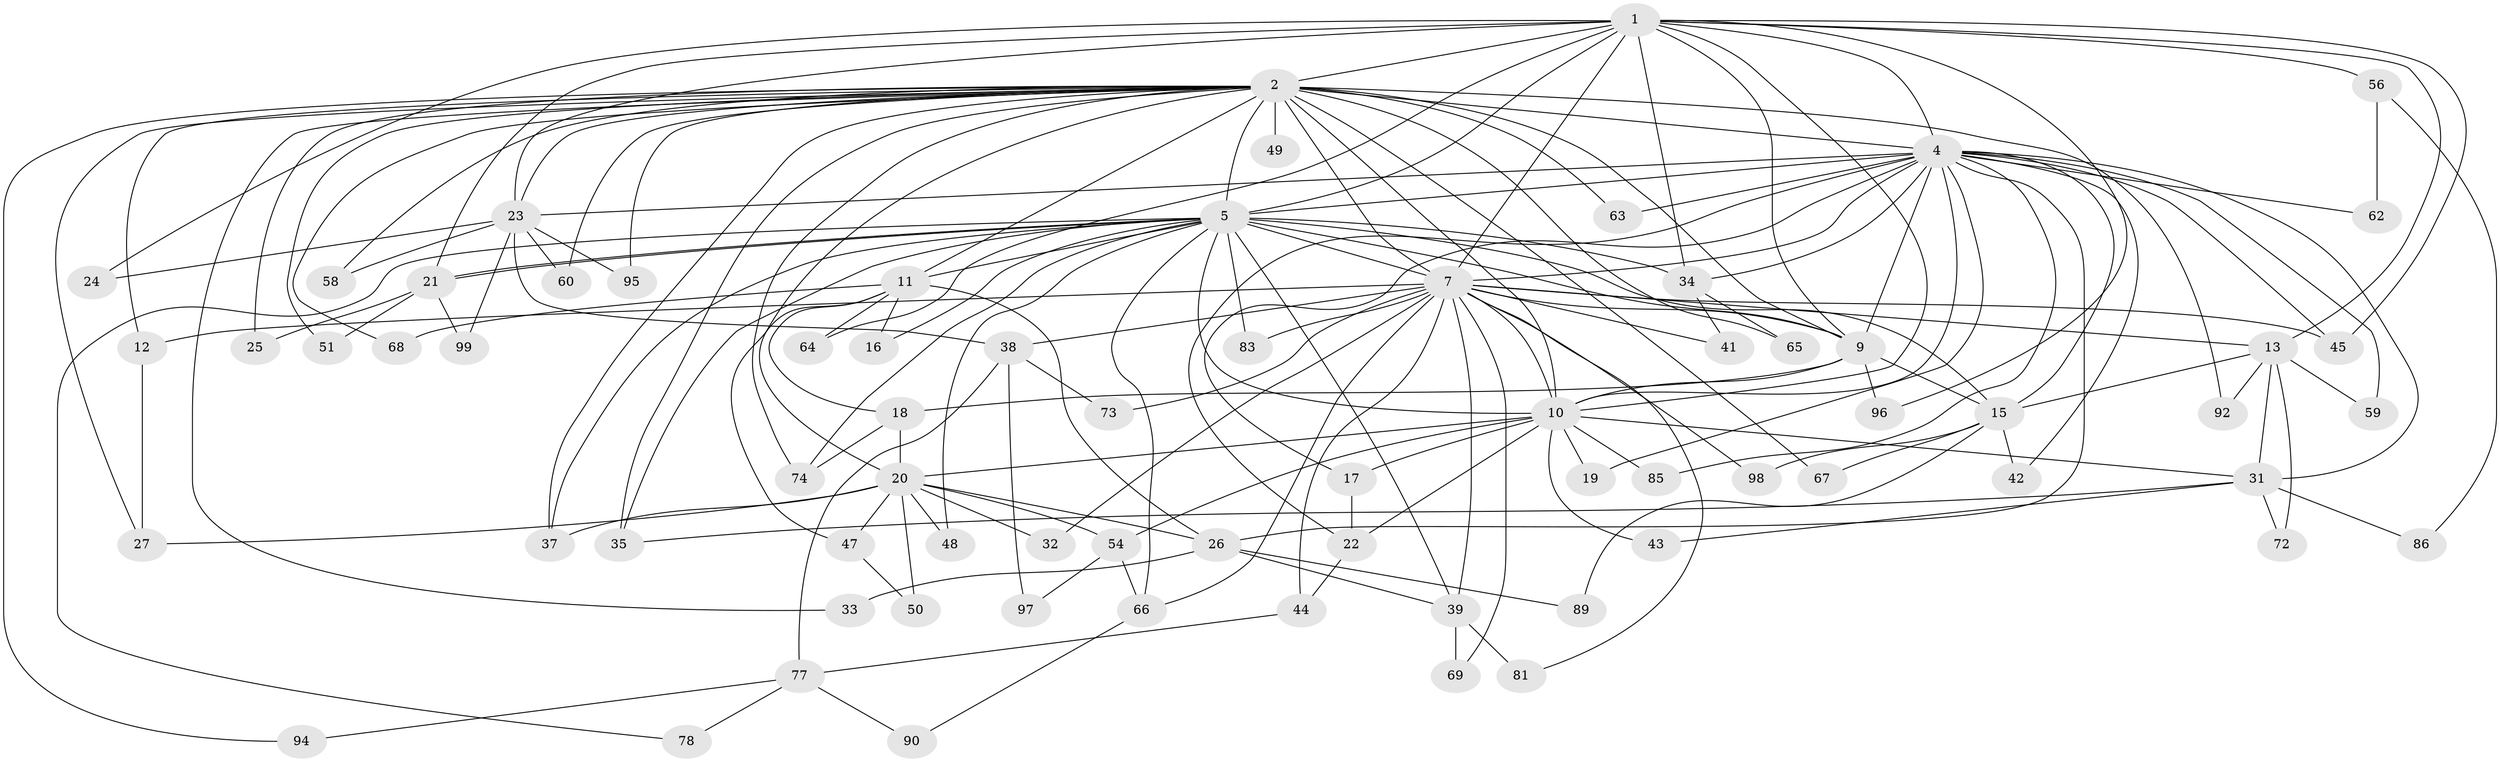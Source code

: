 // original degree distribution, {18: 0.01, 20: 0.02, 12: 0.02, 24: 0.02, 21: 0.01, 14: 0.01, 19: 0.01, 9: 0.02, 3: 0.17, 7: 0.02, 2: 0.55, 8: 0.01, 4: 0.04, 5: 0.05, 6: 0.04}
// Generated by graph-tools (version 1.1) at 2025/38/02/21/25 10:38:52]
// undirected, 72 vertices, 165 edges
graph export_dot {
graph [start="1"]
  node [color=gray90,style=filled];
  1 [super="+3"];
  2 [super="+6"];
  4 [super="+36"];
  5 [super="+93"];
  7 [super="+8"];
  9 [super="+79"];
  10 [super="+14"];
  11 [super="+53"];
  12;
  13 [super="+55"];
  15 [super="+40"];
  16;
  17;
  18;
  19;
  20 [super="+30"];
  21 [super="+57"];
  22 [super="+71"];
  23 [super="+29"];
  24;
  25;
  26 [super="+28"];
  27 [super="+82"];
  31 [super="+75"];
  32;
  33;
  34 [super="+61"];
  35 [super="+52"];
  37 [super="+46"];
  38 [super="+87"];
  39 [super="+80"];
  41;
  42;
  43;
  44;
  45 [super="+100"];
  47;
  48;
  49;
  50;
  51;
  54;
  56 [super="+70"];
  58;
  59;
  60;
  62;
  63;
  64;
  65;
  66 [super="+76"];
  67;
  68;
  69;
  72;
  73;
  74 [super="+91"];
  77;
  78;
  81 [super="+84"];
  83 [super="+88"];
  85;
  86;
  89;
  90;
  92;
  94;
  95;
  96;
  97;
  98;
  99;
  1 -- 2 [weight=4];
  1 -- 4 [weight=2];
  1 -- 5 [weight=2];
  1 -- 7 [weight=4];
  1 -- 9 [weight=2];
  1 -- 10 [weight=2];
  1 -- 13 [weight=2];
  1 -- 23;
  1 -- 24;
  1 -- 45;
  1 -- 56 [weight=3];
  1 -- 96;
  1 -- 64;
  1 -- 34;
  1 -- 21;
  2 -- 4 [weight=2];
  2 -- 5 [weight=3];
  2 -- 7 [weight=4];
  2 -- 9 [weight=2];
  2 -- 10 [weight=2];
  2 -- 33;
  2 -- 49 [weight=2];
  2 -- 51;
  2 -- 58;
  2 -- 63;
  2 -- 67;
  2 -- 74;
  2 -- 92;
  2 -- 94;
  2 -- 65;
  2 -- 68;
  2 -- 11;
  2 -- 12;
  2 -- 25;
  2 -- 95;
  2 -- 60;
  2 -- 20;
  2 -- 23;
  2 -- 37;
  2 -- 27;
  2 -- 35;
  4 -- 5;
  4 -- 7 [weight=2];
  4 -- 9;
  4 -- 10 [weight=2];
  4 -- 15;
  4 -- 17;
  4 -- 19;
  4 -- 22;
  4 -- 23;
  4 -- 26;
  4 -- 34;
  4 -- 42;
  4 -- 45;
  4 -- 59;
  4 -- 62;
  4 -- 63;
  4 -- 85;
  4 -- 31;
  5 -- 7 [weight=2];
  5 -- 9;
  5 -- 10;
  5 -- 11;
  5 -- 16;
  5 -- 21;
  5 -- 21;
  5 -- 34;
  5 -- 35;
  5 -- 37;
  5 -- 39;
  5 -- 48;
  5 -- 66;
  5 -- 78;
  5 -- 83;
  5 -- 15;
  5 -- 74;
  7 -- 9 [weight=2];
  7 -- 10 [weight=3];
  7 -- 12;
  7 -- 41;
  7 -- 44;
  7 -- 66;
  7 -- 83 [weight=2];
  7 -- 69;
  7 -- 73;
  7 -- 13;
  7 -- 81;
  7 -- 32;
  7 -- 98;
  7 -- 38;
  7 -- 39;
  7 -- 45;
  9 -- 10;
  9 -- 18;
  9 -- 96;
  9 -- 15;
  10 -- 17;
  10 -- 19;
  10 -- 20;
  10 -- 31;
  10 -- 43;
  10 -- 54;
  10 -- 85;
  10 -- 22;
  11 -- 16;
  11 -- 18;
  11 -- 26;
  11 -- 47;
  11 -- 64;
  11 -- 68;
  12 -- 27;
  13 -- 15;
  13 -- 31;
  13 -- 59;
  13 -- 72;
  13 -- 92;
  15 -- 42;
  15 -- 67;
  15 -- 89;
  15 -- 98;
  17 -- 22;
  18 -- 20;
  18 -- 74;
  20 -- 27;
  20 -- 32;
  20 -- 48;
  20 -- 50;
  20 -- 54;
  20 -- 37;
  20 -- 47;
  20 -- 26;
  21 -- 25;
  21 -- 51;
  21 -- 99;
  22 -- 44;
  23 -- 24;
  23 -- 60;
  23 -- 99;
  23 -- 38 [weight=2];
  23 -- 58;
  23 -- 95;
  26 -- 33;
  26 -- 89;
  26 -- 39;
  31 -- 35;
  31 -- 43;
  31 -- 72;
  31 -- 86;
  34 -- 41;
  34 -- 65;
  38 -- 73;
  38 -- 77;
  38 -- 97;
  39 -- 69;
  39 -- 81 [weight=2];
  44 -- 77;
  47 -- 50;
  54 -- 97;
  54 -- 66;
  56 -- 62;
  56 -- 86;
  66 -- 90;
  77 -- 78;
  77 -- 90;
  77 -- 94;
}
